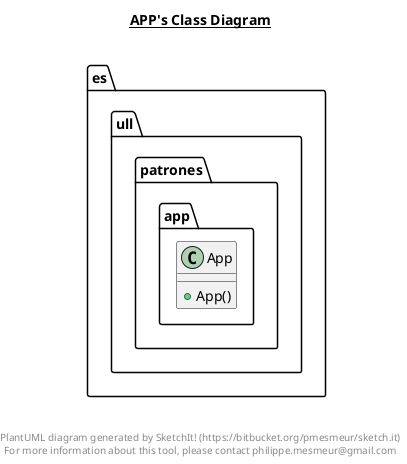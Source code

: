 @startuml

title __APP's Class Diagram__\n

  namespace es.ull.patrones {
    namespace es.ull.patrones.app {
      class es.ull.patrones.app.App {
          + App()
      }
    }
  }
  



right footer


PlantUML diagram generated by SketchIt! (https://bitbucket.org/pmesmeur/sketch.it)
For more information about this tool, please contact philippe.mesmeur@gmail.com
endfooter

@enduml

